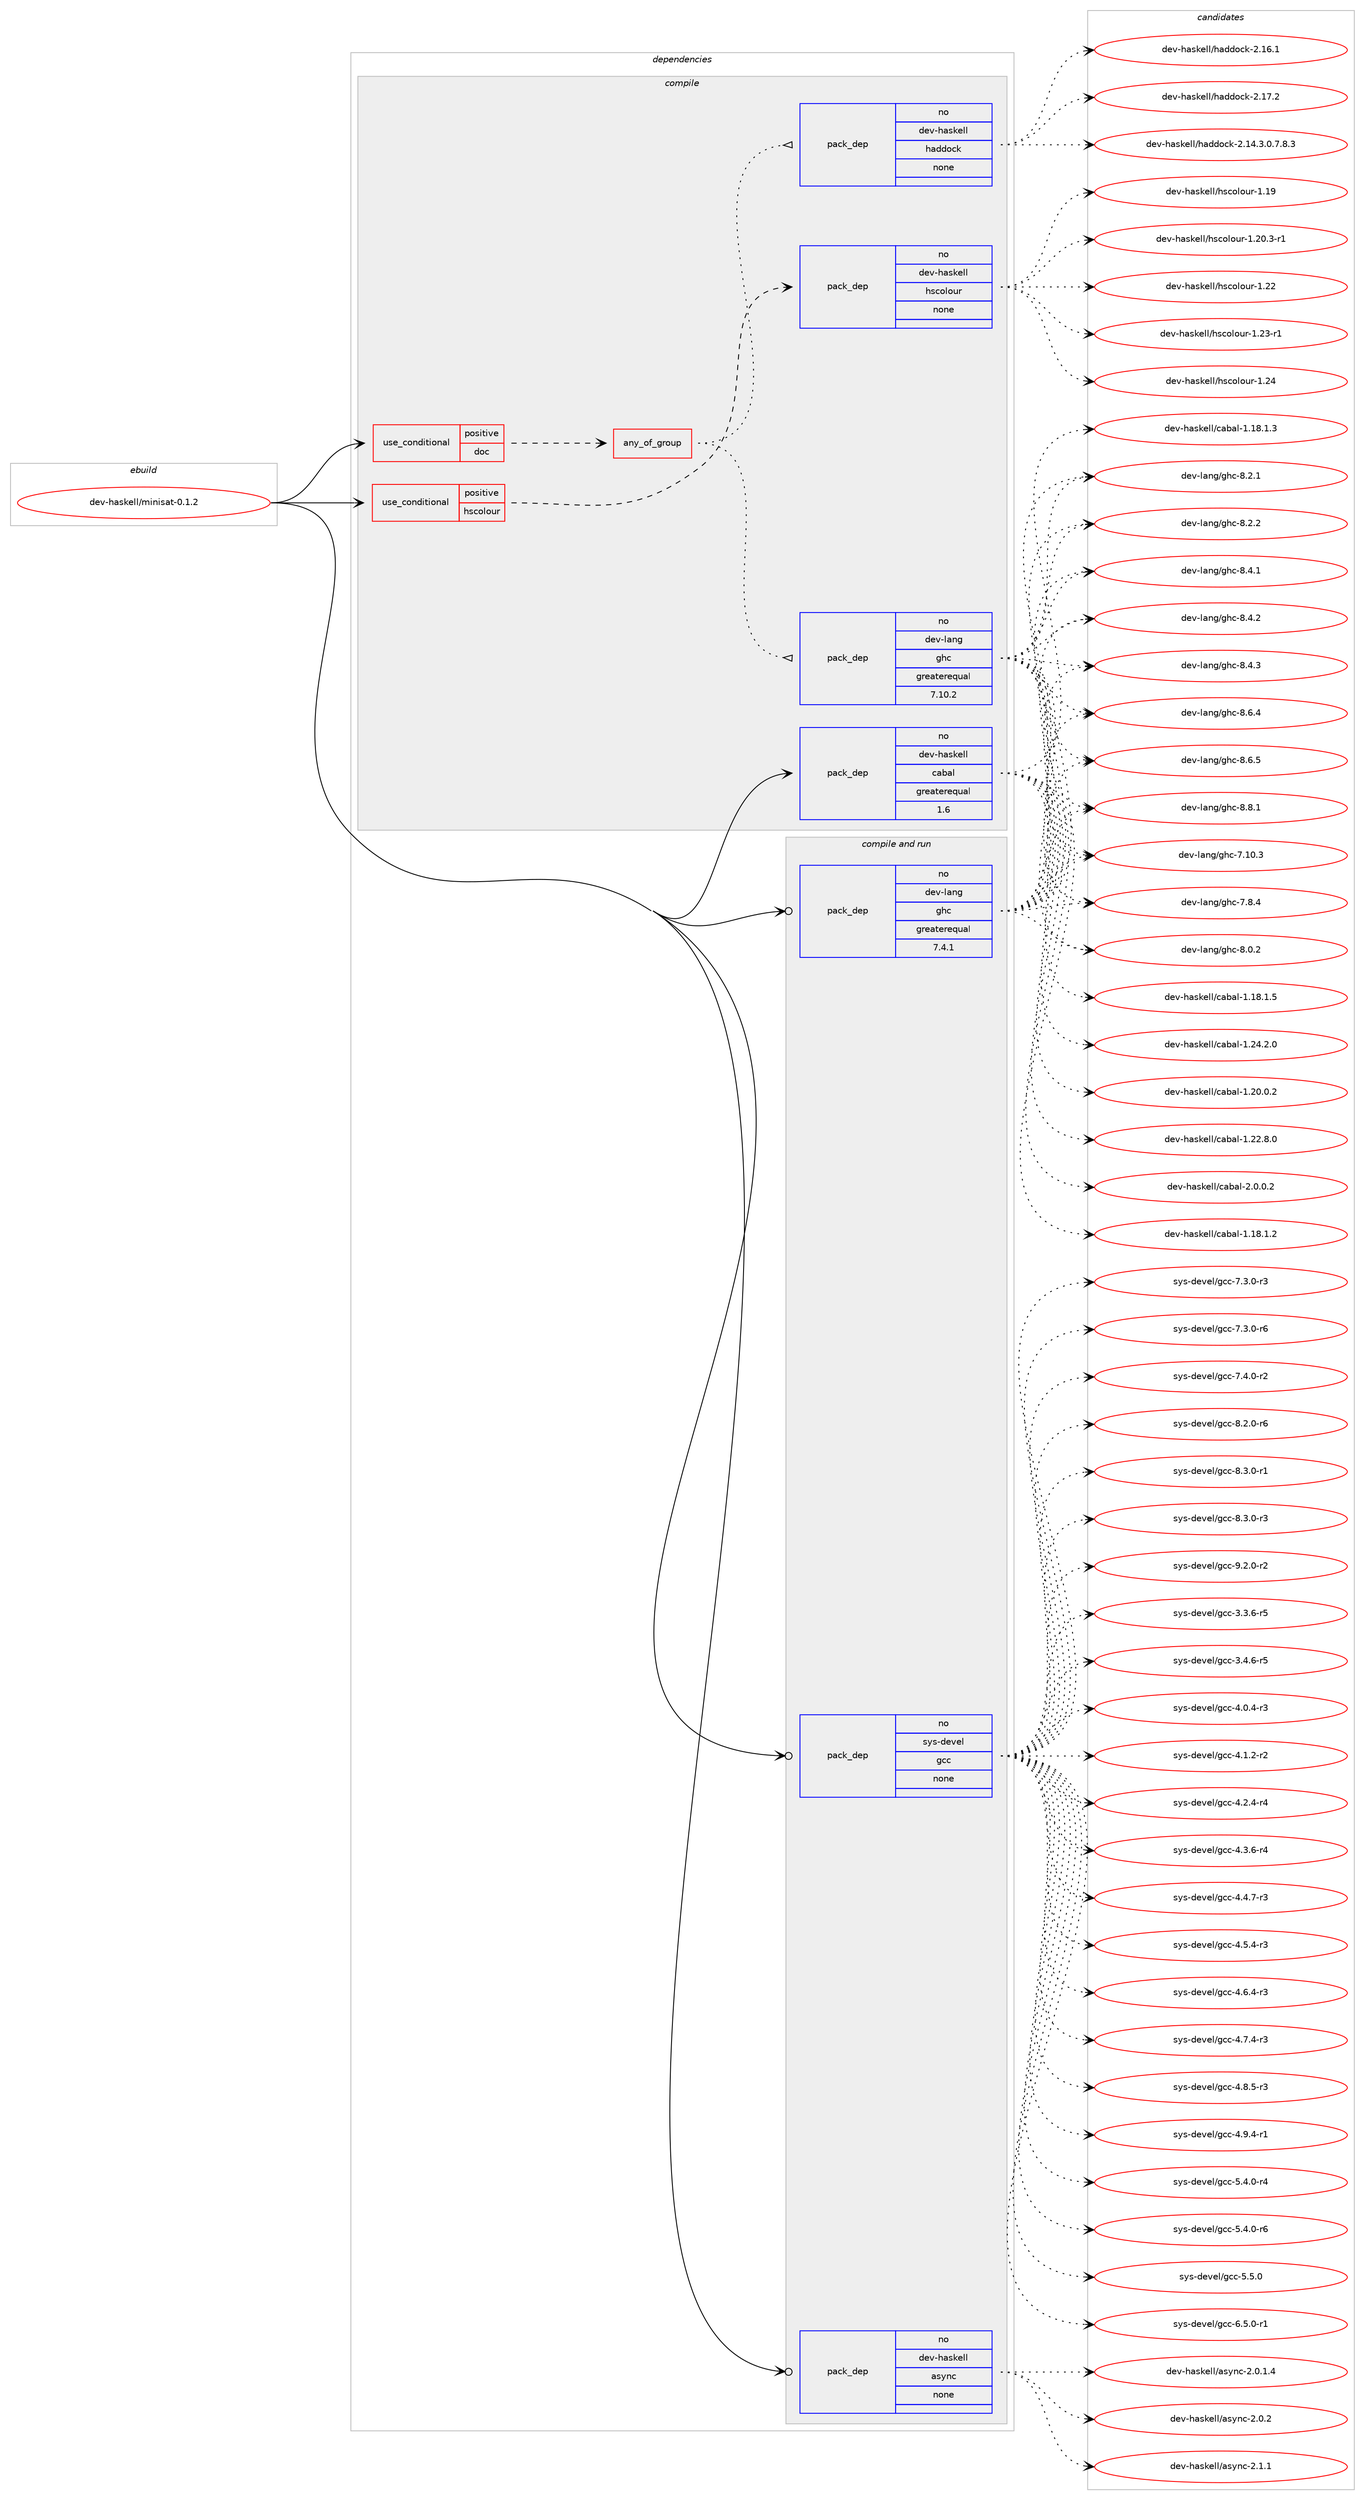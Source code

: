 digraph prolog {

# *************
# Graph options
# *************

newrank=true;
concentrate=true;
compound=true;
graph [rankdir=LR,fontname=Helvetica,fontsize=10,ranksep=1.5];#, ranksep=2.5, nodesep=0.2];
edge  [arrowhead=vee];
node  [fontname=Helvetica,fontsize=10];

# **********
# The ebuild
# **********

subgraph cluster_leftcol {
color=gray;
rank=same;
label=<<i>ebuild</i>>;
id [label="dev-haskell/minisat-0.1.2", color=red, width=4, href="../dev-haskell/minisat-0.1.2.svg"];
}

# ****************
# The dependencies
# ****************

subgraph cluster_midcol {
color=gray;
label=<<i>dependencies</i>>;
subgraph cluster_compile {
fillcolor="#eeeeee";
style=filled;
label=<<i>compile</i>>;
subgraph cond126743 {
dependency538997 [label=<<TABLE BORDER="0" CELLBORDER="1" CELLSPACING="0" CELLPADDING="4"><TR><TD ROWSPAN="3" CELLPADDING="10">use_conditional</TD></TR><TR><TD>positive</TD></TR><TR><TD>doc</TD></TR></TABLE>>, shape=none, color=red];
subgraph any10174 {
dependency538998 [label=<<TABLE BORDER="0" CELLBORDER="1" CELLSPACING="0" CELLPADDING="4"><TR><TD CELLPADDING="10">any_of_group</TD></TR></TABLE>>, shape=none, color=red];subgraph pack401723 {
dependency538999 [label=<<TABLE BORDER="0" CELLBORDER="1" CELLSPACING="0" CELLPADDING="4" WIDTH="220"><TR><TD ROWSPAN="6" CELLPADDING="30">pack_dep</TD></TR><TR><TD WIDTH="110">no</TD></TR><TR><TD>dev-haskell</TD></TR><TR><TD>haddock</TD></TR><TR><TD>none</TD></TR><TR><TD></TD></TR></TABLE>>, shape=none, color=blue];
}
dependency538998:e -> dependency538999:w [weight=20,style="dotted",arrowhead="oinv"];
subgraph pack401724 {
dependency539000 [label=<<TABLE BORDER="0" CELLBORDER="1" CELLSPACING="0" CELLPADDING="4" WIDTH="220"><TR><TD ROWSPAN="6" CELLPADDING="30">pack_dep</TD></TR><TR><TD WIDTH="110">no</TD></TR><TR><TD>dev-lang</TD></TR><TR><TD>ghc</TD></TR><TR><TD>greaterequal</TD></TR><TR><TD>7.10.2</TD></TR></TABLE>>, shape=none, color=blue];
}
dependency538998:e -> dependency539000:w [weight=20,style="dotted",arrowhead="oinv"];
}
dependency538997:e -> dependency538998:w [weight=20,style="dashed",arrowhead="vee"];
}
id:e -> dependency538997:w [weight=20,style="solid",arrowhead="vee"];
subgraph cond126744 {
dependency539001 [label=<<TABLE BORDER="0" CELLBORDER="1" CELLSPACING="0" CELLPADDING="4"><TR><TD ROWSPAN="3" CELLPADDING="10">use_conditional</TD></TR><TR><TD>positive</TD></TR><TR><TD>hscolour</TD></TR></TABLE>>, shape=none, color=red];
subgraph pack401725 {
dependency539002 [label=<<TABLE BORDER="0" CELLBORDER="1" CELLSPACING="0" CELLPADDING="4" WIDTH="220"><TR><TD ROWSPAN="6" CELLPADDING="30">pack_dep</TD></TR><TR><TD WIDTH="110">no</TD></TR><TR><TD>dev-haskell</TD></TR><TR><TD>hscolour</TD></TR><TR><TD>none</TD></TR><TR><TD></TD></TR></TABLE>>, shape=none, color=blue];
}
dependency539001:e -> dependency539002:w [weight=20,style="dashed",arrowhead="vee"];
}
id:e -> dependency539001:w [weight=20,style="solid",arrowhead="vee"];
subgraph pack401726 {
dependency539003 [label=<<TABLE BORDER="0" CELLBORDER="1" CELLSPACING="0" CELLPADDING="4" WIDTH="220"><TR><TD ROWSPAN="6" CELLPADDING="30">pack_dep</TD></TR><TR><TD WIDTH="110">no</TD></TR><TR><TD>dev-haskell</TD></TR><TR><TD>cabal</TD></TR><TR><TD>greaterequal</TD></TR><TR><TD>1.6</TD></TR></TABLE>>, shape=none, color=blue];
}
id:e -> dependency539003:w [weight=20,style="solid",arrowhead="vee"];
}
subgraph cluster_compileandrun {
fillcolor="#eeeeee";
style=filled;
label=<<i>compile and run</i>>;
subgraph pack401727 {
dependency539004 [label=<<TABLE BORDER="0" CELLBORDER="1" CELLSPACING="0" CELLPADDING="4" WIDTH="220"><TR><TD ROWSPAN="6" CELLPADDING="30">pack_dep</TD></TR><TR><TD WIDTH="110">no</TD></TR><TR><TD>dev-haskell</TD></TR><TR><TD>async</TD></TR><TR><TD>none</TD></TR><TR><TD></TD></TR></TABLE>>, shape=none, color=blue];
}
id:e -> dependency539004:w [weight=20,style="solid",arrowhead="odotvee"];
subgraph pack401728 {
dependency539005 [label=<<TABLE BORDER="0" CELLBORDER="1" CELLSPACING="0" CELLPADDING="4" WIDTH="220"><TR><TD ROWSPAN="6" CELLPADDING="30">pack_dep</TD></TR><TR><TD WIDTH="110">no</TD></TR><TR><TD>dev-lang</TD></TR><TR><TD>ghc</TD></TR><TR><TD>greaterequal</TD></TR><TR><TD>7.4.1</TD></TR></TABLE>>, shape=none, color=blue];
}
id:e -> dependency539005:w [weight=20,style="solid",arrowhead="odotvee"];
subgraph pack401729 {
dependency539006 [label=<<TABLE BORDER="0" CELLBORDER="1" CELLSPACING="0" CELLPADDING="4" WIDTH="220"><TR><TD ROWSPAN="6" CELLPADDING="30">pack_dep</TD></TR><TR><TD WIDTH="110">no</TD></TR><TR><TD>sys-devel</TD></TR><TR><TD>gcc</TD></TR><TR><TD>none</TD></TR><TR><TD></TD></TR></TABLE>>, shape=none, color=blue];
}
id:e -> dependency539006:w [weight=20,style="solid",arrowhead="odotvee"];
}
subgraph cluster_run {
fillcolor="#eeeeee";
style=filled;
label=<<i>run</i>>;
}
}

# **************
# The candidates
# **************

subgraph cluster_choices {
rank=same;
color=gray;
label=<<i>candidates</i>>;

subgraph choice401723 {
color=black;
nodesep=1;
choice1001011184510497115107101108108471049710010011199107455046495246514648465546564651 [label="dev-haskell/haddock-2.14.3.0.7.8.3", color=red, width=4,href="../dev-haskell/haddock-2.14.3.0.7.8.3.svg"];
choice100101118451049711510710110810847104971001001119910745504649544649 [label="dev-haskell/haddock-2.16.1", color=red, width=4,href="../dev-haskell/haddock-2.16.1.svg"];
choice100101118451049711510710110810847104971001001119910745504649554650 [label="dev-haskell/haddock-2.17.2", color=red, width=4,href="../dev-haskell/haddock-2.17.2.svg"];
dependency538999:e -> choice1001011184510497115107101108108471049710010011199107455046495246514648465546564651:w [style=dotted,weight="100"];
dependency538999:e -> choice100101118451049711510710110810847104971001001119910745504649544649:w [style=dotted,weight="100"];
dependency538999:e -> choice100101118451049711510710110810847104971001001119910745504649554650:w [style=dotted,weight="100"];
}
subgraph choice401724 {
color=black;
nodesep=1;
choice1001011184510897110103471031049945554649484651 [label="dev-lang/ghc-7.10.3", color=red, width=4,href="../dev-lang/ghc-7.10.3.svg"];
choice10010111845108971101034710310499455546564652 [label="dev-lang/ghc-7.8.4", color=red, width=4,href="../dev-lang/ghc-7.8.4.svg"];
choice10010111845108971101034710310499455646484650 [label="dev-lang/ghc-8.0.2", color=red, width=4,href="../dev-lang/ghc-8.0.2.svg"];
choice10010111845108971101034710310499455646504649 [label="dev-lang/ghc-8.2.1", color=red, width=4,href="../dev-lang/ghc-8.2.1.svg"];
choice10010111845108971101034710310499455646504650 [label="dev-lang/ghc-8.2.2", color=red, width=4,href="../dev-lang/ghc-8.2.2.svg"];
choice10010111845108971101034710310499455646524649 [label="dev-lang/ghc-8.4.1", color=red, width=4,href="../dev-lang/ghc-8.4.1.svg"];
choice10010111845108971101034710310499455646524650 [label="dev-lang/ghc-8.4.2", color=red, width=4,href="../dev-lang/ghc-8.4.2.svg"];
choice10010111845108971101034710310499455646524651 [label="dev-lang/ghc-8.4.3", color=red, width=4,href="../dev-lang/ghc-8.4.3.svg"];
choice10010111845108971101034710310499455646544652 [label="dev-lang/ghc-8.6.4", color=red, width=4,href="../dev-lang/ghc-8.6.4.svg"];
choice10010111845108971101034710310499455646544653 [label="dev-lang/ghc-8.6.5", color=red, width=4,href="../dev-lang/ghc-8.6.5.svg"];
choice10010111845108971101034710310499455646564649 [label="dev-lang/ghc-8.8.1", color=red, width=4,href="../dev-lang/ghc-8.8.1.svg"];
dependency539000:e -> choice1001011184510897110103471031049945554649484651:w [style=dotted,weight="100"];
dependency539000:e -> choice10010111845108971101034710310499455546564652:w [style=dotted,weight="100"];
dependency539000:e -> choice10010111845108971101034710310499455646484650:w [style=dotted,weight="100"];
dependency539000:e -> choice10010111845108971101034710310499455646504649:w [style=dotted,weight="100"];
dependency539000:e -> choice10010111845108971101034710310499455646504650:w [style=dotted,weight="100"];
dependency539000:e -> choice10010111845108971101034710310499455646524649:w [style=dotted,weight="100"];
dependency539000:e -> choice10010111845108971101034710310499455646524650:w [style=dotted,weight="100"];
dependency539000:e -> choice10010111845108971101034710310499455646524651:w [style=dotted,weight="100"];
dependency539000:e -> choice10010111845108971101034710310499455646544652:w [style=dotted,weight="100"];
dependency539000:e -> choice10010111845108971101034710310499455646544653:w [style=dotted,weight="100"];
dependency539000:e -> choice10010111845108971101034710310499455646564649:w [style=dotted,weight="100"];
}
subgraph choice401725 {
color=black;
nodesep=1;
choice100101118451049711510710110810847104115991111081111171144549464957 [label="dev-haskell/hscolour-1.19", color=red, width=4,href="../dev-haskell/hscolour-1.19.svg"];
choice10010111845104971151071011081084710411599111108111117114454946504846514511449 [label="dev-haskell/hscolour-1.20.3-r1", color=red, width=4,href="../dev-haskell/hscolour-1.20.3-r1.svg"];
choice100101118451049711510710110810847104115991111081111171144549465050 [label="dev-haskell/hscolour-1.22", color=red, width=4,href="../dev-haskell/hscolour-1.22.svg"];
choice1001011184510497115107101108108471041159911110811111711445494650514511449 [label="dev-haskell/hscolour-1.23-r1", color=red, width=4,href="../dev-haskell/hscolour-1.23-r1.svg"];
choice100101118451049711510710110810847104115991111081111171144549465052 [label="dev-haskell/hscolour-1.24", color=red, width=4,href="../dev-haskell/hscolour-1.24.svg"];
dependency539002:e -> choice100101118451049711510710110810847104115991111081111171144549464957:w [style=dotted,weight="100"];
dependency539002:e -> choice10010111845104971151071011081084710411599111108111117114454946504846514511449:w [style=dotted,weight="100"];
dependency539002:e -> choice100101118451049711510710110810847104115991111081111171144549465050:w [style=dotted,weight="100"];
dependency539002:e -> choice1001011184510497115107101108108471041159911110811111711445494650514511449:w [style=dotted,weight="100"];
dependency539002:e -> choice100101118451049711510710110810847104115991111081111171144549465052:w [style=dotted,weight="100"];
}
subgraph choice401726 {
color=black;
nodesep=1;
choice10010111845104971151071011081084799979897108454946495646494650 [label="dev-haskell/cabal-1.18.1.2", color=red, width=4,href="../dev-haskell/cabal-1.18.1.2.svg"];
choice10010111845104971151071011081084799979897108454946495646494651 [label="dev-haskell/cabal-1.18.1.3", color=red, width=4,href="../dev-haskell/cabal-1.18.1.3.svg"];
choice10010111845104971151071011081084799979897108454946495646494653 [label="dev-haskell/cabal-1.18.1.5", color=red, width=4,href="../dev-haskell/cabal-1.18.1.5.svg"];
choice10010111845104971151071011081084799979897108454946504846484650 [label="dev-haskell/cabal-1.20.0.2", color=red, width=4,href="../dev-haskell/cabal-1.20.0.2.svg"];
choice10010111845104971151071011081084799979897108454946505046564648 [label="dev-haskell/cabal-1.22.8.0", color=red, width=4,href="../dev-haskell/cabal-1.22.8.0.svg"];
choice10010111845104971151071011081084799979897108454946505246504648 [label="dev-haskell/cabal-1.24.2.0", color=red, width=4,href="../dev-haskell/cabal-1.24.2.0.svg"];
choice100101118451049711510710110810847999798971084550464846484650 [label="dev-haskell/cabal-2.0.0.2", color=red, width=4,href="../dev-haskell/cabal-2.0.0.2.svg"];
dependency539003:e -> choice10010111845104971151071011081084799979897108454946495646494650:w [style=dotted,weight="100"];
dependency539003:e -> choice10010111845104971151071011081084799979897108454946495646494651:w [style=dotted,weight="100"];
dependency539003:e -> choice10010111845104971151071011081084799979897108454946495646494653:w [style=dotted,weight="100"];
dependency539003:e -> choice10010111845104971151071011081084799979897108454946504846484650:w [style=dotted,weight="100"];
dependency539003:e -> choice10010111845104971151071011081084799979897108454946505046564648:w [style=dotted,weight="100"];
dependency539003:e -> choice10010111845104971151071011081084799979897108454946505246504648:w [style=dotted,weight="100"];
dependency539003:e -> choice100101118451049711510710110810847999798971084550464846484650:w [style=dotted,weight="100"];
}
subgraph choice401727 {
color=black;
nodesep=1;
choice10010111845104971151071011081084797115121110994550464846494652 [label="dev-haskell/async-2.0.1.4", color=red, width=4,href="../dev-haskell/async-2.0.1.4.svg"];
choice1001011184510497115107101108108479711512111099455046484650 [label="dev-haskell/async-2.0.2", color=red, width=4,href="../dev-haskell/async-2.0.2.svg"];
choice1001011184510497115107101108108479711512111099455046494649 [label="dev-haskell/async-2.1.1", color=red, width=4,href="../dev-haskell/async-2.1.1.svg"];
dependency539004:e -> choice10010111845104971151071011081084797115121110994550464846494652:w [style=dotted,weight="100"];
dependency539004:e -> choice1001011184510497115107101108108479711512111099455046484650:w [style=dotted,weight="100"];
dependency539004:e -> choice1001011184510497115107101108108479711512111099455046494649:w [style=dotted,weight="100"];
}
subgraph choice401728 {
color=black;
nodesep=1;
choice1001011184510897110103471031049945554649484651 [label="dev-lang/ghc-7.10.3", color=red, width=4,href="../dev-lang/ghc-7.10.3.svg"];
choice10010111845108971101034710310499455546564652 [label="dev-lang/ghc-7.8.4", color=red, width=4,href="../dev-lang/ghc-7.8.4.svg"];
choice10010111845108971101034710310499455646484650 [label="dev-lang/ghc-8.0.2", color=red, width=4,href="../dev-lang/ghc-8.0.2.svg"];
choice10010111845108971101034710310499455646504649 [label="dev-lang/ghc-8.2.1", color=red, width=4,href="../dev-lang/ghc-8.2.1.svg"];
choice10010111845108971101034710310499455646504650 [label="dev-lang/ghc-8.2.2", color=red, width=4,href="../dev-lang/ghc-8.2.2.svg"];
choice10010111845108971101034710310499455646524649 [label="dev-lang/ghc-8.4.1", color=red, width=4,href="../dev-lang/ghc-8.4.1.svg"];
choice10010111845108971101034710310499455646524650 [label="dev-lang/ghc-8.4.2", color=red, width=4,href="../dev-lang/ghc-8.4.2.svg"];
choice10010111845108971101034710310499455646524651 [label="dev-lang/ghc-8.4.3", color=red, width=4,href="../dev-lang/ghc-8.4.3.svg"];
choice10010111845108971101034710310499455646544652 [label="dev-lang/ghc-8.6.4", color=red, width=4,href="../dev-lang/ghc-8.6.4.svg"];
choice10010111845108971101034710310499455646544653 [label="dev-lang/ghc-8.6.5", color=red, width=4,href="../dev-lang/ghc-8.6.5.svg"];
choice10010111845108971101034710310499455646564649 [label="dev-lang/ghc-8.8.1", color=red, width=4,href="../dev-lang/ghc-8.8.1.svg"];
dependency539005:e -> choice1001011184510897110103471031049945554649484651:w [style=dotted,weight="100"];
dependency539005:e -> choice10010111845108971101034710310499455546564652:w [style=dotted,weight="100"];
dependency539005:e -> choice10010111845108971101034710310499455646484650:w [style=dotted,weight="100"];
dependency539005:e -> choice10010111845108971101034710310499455646504649:w [style=dotted,weight="100"];
dependency539005:e -> choice10010111845108971101034710310499455646504650:w [style=dotted,weight="100"];
dependency539005:e -> choice10010111845108971101034710310499455646524649:w [style=dotted,weight="100"];
dependency539005:e -> choice10010111845108971101034710310499455646524650:w [style=dotted,weight="100"];
dependency539005:e -> choice10010111845108971101034710310499455646524651:w [style=dotted,weight="100"];
dependency539005:e -> choice10010111845108971101034710310499455646544652:w [style=dotted,weight="100"];
dependency539005:e -> choice10010111845108971101034710310499455646544653:w [style=dotted,weight="100"];
dependency539005:e -> choice10010111845108971101034710310499455646564649:w [style=dotted,weight="100"];
}
subgraph choice401729 {
color=black;
nodesep=1;
choice115121115451001011181011084710399994551465146544511453 [label="sys-devel/gcc-3.3.6-r5", color=red, width=4,href="../sys-devel/gcc-3.3.6-r5.svg"];
choice115121115451001011181011084710399994551465246544511453 [label="sys-devel/gcc-3.4.6-r5", color=red, width=4,href="../sys-devel/gcc-3.4.6-r5.svg"];
choice115121115451001011181011084710399994552464846524511451 [label="sys-devel/gcc-4.0.4-r3", color=red, width=4,href="../sys-devel/gcc-4.0.4-r3.svg"];
choice115121115451001011181011084710399994552464946504511450 [label="sys-devel/gcc-4.1.2-r2", color=red, width=4,href="../sys-devel/gcc-4.1.2-r2.svg"];
choice115121115451001011181011084710399994552465046524511452 [label="sys-devel/gcc-4.2.4-r4", color=red, width=4,href="../sys-devel/gcc-4.2.4-r4.svg"];
choice115121115451001011181011084710399994552465146544511452 [label="sys-devel/gcc-4.3.6-r4", color=red, width=4,href="../sys-devel/gcc-4.3.6-r4.svg"];
choice115121115451001011181011084710399994552465246554511451 [label="sys-devel/gcc-4.4.7-r3", color=red, width=4,href="../sys-devel/gcc-4.4.7-r3.svg"];
choice115121115451001011181011084710399994552465346524511451 [label="sys-devel/gcc-4.5.4-r3", color=red, width=4,href="../sys-devel/gcc-4.5.4-r3.svg"];
choice115121115451001011181011084710399994552465446524511451 [label="sys-devel/gcc-4.6.4-r3", color=red, width=4,href="../sys-devel/gcc-4.6.4-r3.svg"];
choice115121115451001011181011084710399994552465546524511451 [label="sys-devel/gcc-4.7.4-r3", color=red, width=4,href="../sys-devel/gcc-4.7.4-r3.svg"];
choice115121115451001011181011084710399994552465646534511451 [label="sys-devel/gcc-4.8.5-r3", color=red, width=4,href="../sys-devel/gcc-4.8.5-r3.svg"];
choice115121115451001011181011084710399994552465746524511449 [label="sys-devel/gcc-4.9.4-r1", color=red, width=4,href="../sys-devel/gcc-4.9.4-r1.svg"];
choice115121115451001011181011084710399994553465246484511452 [label="sys-devel/gcc-5.4.0-r4", color=red, width=4,href="../sys-devel/gcc-5.4.0-r4.svg"];
choice115121115451001011181011084710399994553465246484511454 [label="sys-devel/gcc-5.4.0-r6", color=red, width=4,href="../sys-devel/gcc-5.4.0-r6.svg"];
choice11512111545100101118101108471039999455346534648 [label="sys-devel/gcc-5.5.0", color=red, width=4,href="../sys-devel/gcc-5.5.0.svg"];
choice115121115451001011181011084710399994554465346484511449 [label="sys-devel/gcc-6.5.0-r1", color=red, width=4,href="../sys-devel/gcc-6.5.0-r1.svg"];
choice115121115451001011181011084710399994555465146484511451 [label="sys-devel/gcc-7.3.0-r3", color=red, width=4,href="../sys-devel/gcc-7.3.0-r3.svg"];
choice115121115451001011181011084710399994555465146484511454 [label="sys-devel/gcc-7.3.0-r6", color=red, width=4,href="../sys-devel/gcc-7.3.0-r6.svg"];
choice115121115451001011181011084710399994555465246484511450 [label="sys-devel/gcc-7.4.0-r2", color=red, width=4,href="../sys-devel/gcc-7.4.0-r2.svg"];
choice115121115451001011181011084710399994556465046484511454 [label="sys-devel/gcc-8.2.0-r6", color=red, width=4,href="../sys-devel/gcc-8.2.0-r6.svg"];
choice115121115451001011181011084710399994556465146484511449 [label="sys-devel/gcc-8.3.0-r1", color=red, width=4,href="../sys-devel/gcc-8.3.0-r1.svg"];
choice115121115451001011181011084710399994556465146484511451 [label="sys-devel/gcc-8.3.0-r3", color=red, width=4,href="../sys-devel/gcc-8.3.0-r3.svg"];
choice115121115451001011181011084710399994557465046484511450 [label="sys-devel/gcc-9.2.0-r2", color=red, width=4,href="../sys-devel/gcc-9.2.0-r2.svg"];
dependency539006:e -> choice115121115451001011181011084710399994551465146544511453:w [style=dotted,weight="100"];
dependency539006:e -> choice115121115451001011181011084710399994551465246544511453:w [style=dotted,weight="100"];
dependency539006:e -> choice115121115451001011181011084710399994552464846524511451:w [style=dotted,weight="100"];
dependency539006:e -> choice115121115451001011181011084710399994552464946504511450:w [style=dotted,weight="100"];
dependency539006:e -> choice115121115451001011181011084710399994552465046524511452:w [style=dotted,weight="100"];
dependency539006:e -> choice115121115451001011181011084710399994552465146544511452:w [style=dotted,weight="100"];
dependency539006:e -> choice115121115451001011181011084710399994552465246554511451:w [style=dotted,weight="100"];
dependency539006:e -> choice115121115451001011181011084710399994552465346524511451:w [style=dotted,weight="100"];
dependency539006:e -> choice115121115451001011181011084710399994552465446524511451:w [style=dotted,weight="100"];
dependency539006:e -> choice115121115451001011181011084710399994552465546524511451:w [style=dotted,weight="100"];
dependency539006:e -> choice115121115451001011181011084710399994552465646534511451:w [style=dotted,weight="100"];
dependency539006:e -> choice115121115451001011181011084710399994552465746524511449:w [style=dotted,weight="100"];
dependency539006:e -> choice115121115451001011181011084710399994553465246484511452:w [style=dotted,weight="100"];
dependency539006:e -> choice115121115451001011181011084710399994553465246484511454:w [style=dotted,weight="100"];
dependency539006:e -> choice11512111545100101118101108471039999455346534648:w [style=dotted,weight="100"];
dependency539006:e -> choice115121115451001011181011084710399994554465346484511449:w [style=dotted,weight="100"];
dependency539006:e -> choice115121115451001011181011084710399994555465146484511451:w [style=dotted,weight="100"];
dependency539006:e -> choice115121115451001011181011084710399994555465146484511454:w [style=dotted,weight="100"];
dependency539006:e -> choice115121115451001011181011084710399994555465246484511450:w [style=dotted,weight="100"];
dependency539006:e -> choice115121115451001011181011084710399994556465046484511454:w [style=dotted,weight="100"];
dependency539006:e -> choice115121115451001011181011084710399994556465146484511449:w [style=dotted,weight="100"];
dependency539006:e -> choice115121115451001011181011084710399994556465146484511451:w [style=dotted,weight="100"];
dependency539006:e -> choice115121115451001011181011084710399994557465046484511450:w [style=dotted,weight="100"];
}
}

}
